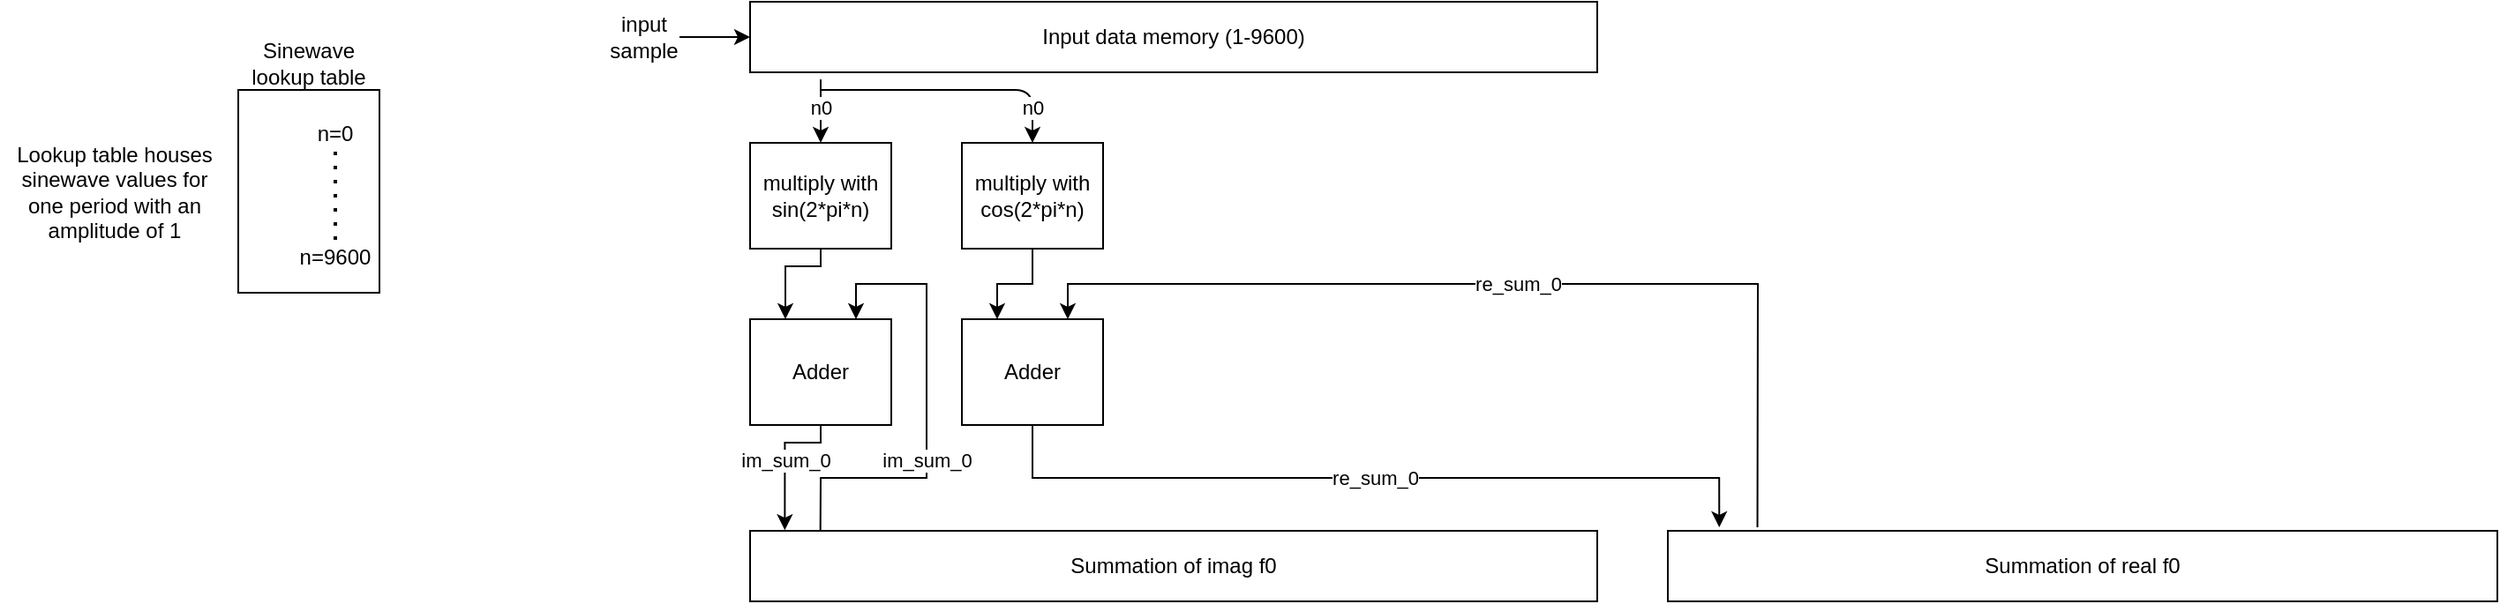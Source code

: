 <mxfile version="14.1.8" type="device"><diagram id="GXwRpF_3Aa_x5fVNZeab" name="Page-1"><mxGraphModel dx="2207" dy="607" grid="1" gridSize="10" guides="1" tooltips="1" connect="1" arrows="1" fold="1" page="1" pageScale="1" pageWidth="1169" pageHeight="1654" math="0" shadow="0"><root><mxCell id="0"/><mxCell id="1" parent="0"/><mxCell id="GoryClykNPrWVRB3zVmP-1" value="Input data memory (1-9600)" style="rounded=0;whiteSpace=wrap;html=1;" vertex="1" parent="1"><mxGeometry x="240" y="120" width="480" height="40" as="geometry"/></mxCell><mxCell id="GoryClykNPrWVRB3zVmP-2" value="Summation of imag f0" style="rounded=0;whiteSpace=wrap;html=1;" vertex="1" parent="1"><mxGeometry x="240" y="420" width="480" height="40" as="geometry"/></mxCell><mxCell id="GoryClykNPrWVRB3zVmP-3" value="Summation of real f0" style="rounded=0;whiteSpace=wrap;html=1;" vertex="1" parent="1"><mxGeometry x="760" y="420" width="470" height="40" as="geometry"/></mxCell><mxCell id="GoryClykNPrWVRB3zVmP-5" style="edgeStyle=orthogonalEdgeStyle;rounded=0;orthogonalLoop=1;jettySize=auto;html=1;exitX=1;exitY=0.5;exitDx=0;exitDy=0;entryX=0;entryY=0.5;entryDx=0;entryDy=0;" edge="1" parent="1" source="GoryClykNPrWVRB3zVmP-4" target="GoryClykNPrWVRB3zVmP-1"><mxGeometry relative="1" as="geometry"/></mxCell><mxCell id="GoryClykNPrWVRB3zVmP-4" value="input sample" style="text;html=1;strokeColor=none;fillColor=none;align=center;verticalAlign=middle;whiteSpace=wrap;rounded=0;" vertex="1" parent="1"><mxGeometry x="160" y="125" width="40" height="30" as="geometry"/></mxCell><mxCell id="GoryClykNPrWVRB3zVmP-6" style="edgeStyle=orthogonalEdgeStyle;rounded=0;orthogonalLoop=1;jettySize=auto;html=1;exitX=0.5;exitY=1;exitDx=0;exitDy=0;" edge="1" parent="1" source="GoryClykNPrWVRB3zVmP-4" target="GoryClykNPrWVRB3zVmP-4"><mxGeometry relative="1" as="geometry"/></mxCell><mxCell id="GoryClykNPrWVRB3zVmP-11" style="edgeStyle=orthogonalEdgeStyle;rounded=0;orthogonalLoop=1;jettySize=auto;html=1;exitX=0.5;exitY=1;exitDx=0;exitDy=0;entryX=0.25;entryY=0;entryDx=0;entryDy=0;" edge="1" parent="1" source="GoryClykNPrWVRB3zVmP-7" target="GoryClykNPrWVRB3zVmP-10"><mxGeometry relative="1" as="geometry"><Array as="points"><mxPoint x="280" y="270"/><mxPoint x="260" y="270"/></Array></mxGeometry></mxCell><mxCell id="GoryClykNPrWVRB3zVmP-7" value="multiply with sin(2*pi*n)" style="rounded=0;whiteSpace=wrap;html=1;" vertex="1" parent="1"><mxGeometry x="240" y="200" width="80" height="60" as="geometry"/></mxCell><mxCell id="GoryClykNPrWVRB3zVmP-8" value="n0" style="endArrow=classic;html=1;entryX=0.5;entryY=0;entryDx=0;entryDy=0;" edge="1" parent="1" target="GoryClykNPrWVRB3zVmP-7"><mxGeometry x="-0.111" width="50" height="50" relative="1" as="geometry"><mxPoint x="280" y="164" as="sourcePoint"/><mxPoint x="160" y="190" as="targetPoint"/><mxPoint as="offset"/></mxGeometry></mxCell><mxCell id="GoryClykNPrWVRB3zVmP-13" value="im_sum_0" style="edgeStyle=orthogonalEdgeStyle;rounded=0;orthogonalLoop=1;jettySize=auto;html=1;exitX=0.5;exitY=1;exitDx=0;exitDy=0;entryX=0.041;entryY=-0.01;entryDx=0;entryDy=0;entryPerimeter=0;" edge="1" parent="1" source="GoryClykNPrWVRB3zVmP-10" target="GoryClykNPrWVRB3zVmP-2"><mxGeometry relative="1" as="geometry"><Array as="points"><mxPoint x="280" y="370"/><mxPoint x="260" y="370"/></Array></mxGeometry></mxCell><mxCell id="GoryClykNPrWVRB3zVmP-10" value="Adder" style="rounded=0;whiteSpace=wrap;html=1;" vertex="1" parent="1"><mxGeometry x="240" y="300" width="80" height="60" as="geometry"/></mxCell><mxCell id="GoryClykNPrWVRB3zVmP-12" value="im_sum_0" style="endArrow=classic;html=1;exitX=0.083;exitY=-0.01;exitDx=0;exitDy=0;exitPerimeter=0;entryX=0.75;entryY=0;entryDx=0;entryDy=0;rounded=0;" edge="1" parent="1" source="GoryClykNPrWVRB3zVmP-2" target="GoryClykNPrWVRB3zVmP-10"><mxGeometry x="-0.233" width="50" height="50" relative="1" as="geometry"><mxPoint x="290" y="410" as="sourcePoint"/><mxPoint x="340" y="360" as="targetPoint"/><Array as="points"><mxPoint x="280" y="390"/><mxPoint x="340" y="390"/><mxPoint x="340" y="280"/><mxPoint x="300" y="280"/></Array><mxPoint as="offset"/></mxGeometry></mxCell><mxCell id="GoryClykNPrWVRB3zVmP-17" style="edgeStyle=orthogonalEdgeStyle;rounded=0;orthogonalLoop=1;jettySize=auto;html=1;exitX=0.5;exitY=1;exitDx=0;exitDy=0;entryX=0.25;entryY=0;entryDx=0;entryDy=0;strokeColor=#000000;" edge="1" parent="1" source="GoryClykNPrWVRB3zVmP-14" target="GoryClykNPrWVRB3zVmP-16"><mxGeometry relative="1" as="geometry"/></mxCell><mxCell id="GoryClykNPrWVRB3zVmP-14" value="multiply with cos(2*pi*n)" style="rounded=0;whiteSpace=wrap;html=1;" vertex="1" parent="1"><mxGeometry x="360" y="200" width="80" height="60" as="geometry"/></mxCell><mxCell id="GoryClykNPrWVRB3zVmP-15" value="n0" style="endArrow=classic;html=1;strokeColor=#000000;entryX=0.5;entryY=0;entryDx=0;entryDy=0;" edge="1" parent="1" target="GoryClykNPrWVRB3zVmP-14"><mxGeometry x="0.733" width="50" height="50" relative="1" as="geometry"><mxPoint x="280" y="170" as="sourcePoint"/><mxPoint x="380" y="190" as="targetPoint"/><Array as="points"><mxPoint x="400" y="170"/></Array><mxPoint as="offset"/></mxGeometry></mxCell><mxCell id="GoryClykNPrWVRB3zVmP-19" value="re_sum_0" style="edgeStyle=orthogonalEdgeStyle;rounded=0;orthogonalLoop=1;jettySize=auto;html=1;exitX=0.5;exitY=1;exitDx=0;exitDy=0;entryX=0.062;entryY=-0.05;entryDx=0;entryDy=0;entryPerimeter=0;strokeColor=#000000;" edge="1" parent="1" source="GoryClykNPrWVRB3zVmP-16" target="GoryClykNPrWVRB3zVmP-3"><mxGeometry relative="1" as="geometry"/></mxCell><mxCell id="GoryClykNPrWVRB3zVmP-16" value="Adder" style="rounded=0;whiteSpace=wrap;html=1;" vertex="1" parent="1"><mxGeometry x="360" y="300" width="80" height="60" as="geometry"/></mxCell><mxCell id="GoryClykNPrWVRB3zVmP-18" value="re_sum_0" style="endArrow=classic;html=1;strokeColor=#000000;entryX=0.75;entryY=0;entryDx=0;entryDy=0;exitX=0.108;exitY=-0.05;exitDx=0;exitDy=0;exitPerimeter=0;rounded=0;" edge="1" parent="1" source="GoryClykNPrWVRB3zVmP-3" target="GoryClykNPrWVRB3zVmP-16"><mxGeometry width="50" height="50" relative="1" as="geometry"><mxPoint x="790" y="420" as="sourcePoint"/><mxPoint x="840" y="370" as="targetPoint"/><Array as="points"><mxPoint x="811" y="280"/><mxPoint x="420" y="280"/></Array></mxGeometry></mxCell><mxCell id="GoryClykNPrWVRB3zVmP-21" value="" style="rounded=0;whiteSpace=wrap;html=1;" vertex="1" parent="1"><mxGeometry x="-50" y="170" width="80" height="115" as="geometry"/></mxCell><mxCell id="GoryClykNPrWVRB3zVmP-23" value="Sinewave lookup table" style="text;html=1;strokeColor=none;fillColor=none;align=center;verticalAlign=middle;whiteSpace=wrap;rounded=0;" vertex="1" parent="1"><mxGeometry x="-55" y="140" width="90" height="30" as="geometry"/></mxCell><mxCell id="GoryClykNPrWVRB3zVmP-24" value="n=0" style="text;html=1;strokeColor=none;fillColor=none;align=center;verticalAlign=middle;whiteSpace=wrap;rounded=0;" vertex="1" parent="1"><mxGeometry x="-20" y="185" width="50" height="20" as="geometry"/></mxCell><mxCell id="GoryClykNPrWVRB3zVmP-25" value="n=9600" style="text;html=1;strokeColor=none;fillColor=none;align=center;verticalAlign=middle;whiteSpace=wrap;rounded=0;" vertex="1" parent="1"><mxGeometry x="-20" y="255" width="50" height="20" as="geometry"/></mxCell><mxCell id="GoryClykNPrWVRB3zVmP-26" value="" style="endArrow=none;dashed=1;html=1;dashPattern=1 3;strokeWidth=2;entryX=0.5;entryY=1;entryDx=0;entryDy=0;exitX=0.5;exitY=0;exitDx=0;exitDy=0;" edge="1" parent="1" source="GoryClykNPrWVRB3zVmP-25" target="GoryClykNPrWVRB3zVmP-24"><mxGeometry width="50" height="50" relative="1" as="geometry"><mxPoint x="10" y="255" as="sourcePoint"/><mxPoint x="60" y="205" as="targetPoint"/></mxGeometry></mxCell><mxCell id="GoryClykNPrWVRB3zVmP-27" value="Lookup table houses sinewave values for one period with an amplitude of 1" style="text;html=1;strokeColor=none;fillColor=none;align=center;verticalAlign=middle;whiteSpace=wrap;rounded=0;" vertex="1" parent="1"><mxGeometry x="-185" y="192.5" width="130" height="70" as="geometry"/></mxCell></root></mxGraphModel></diagram></mxfile>